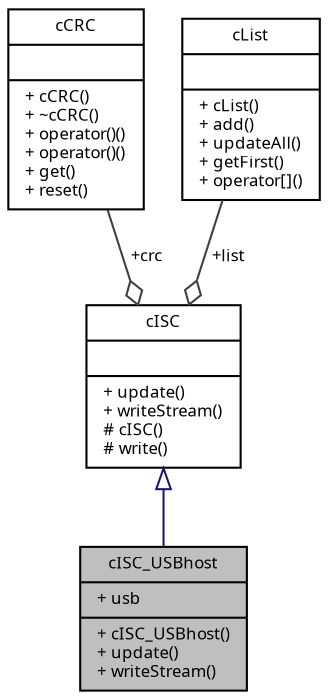 digraph "cISC_USBhost"
{
  edge [fontname="Sans",fontsize="8",labelfontname="Sans",labelfontsize="8"];
  node [fontname="Sans",fontsize="8",shape=record];
  Node1 [label="{cISC_USBhost\n|+ usb\l|+ cISC_USBhost()\l+ update()\l+ writeStream()\l}",height=0.2,width=0.4,color="black", fillcolor="grey75", style="filled", fontcolor="black"];
  Node2 -> Node1 [dir="back",color="midnightblue",fontsize="8",style="solid",arrowtail="onormal",fontname="Sans"];
  Node2 [label="{cISC\n||+ update()\l+ writeStream()\l# cISC()\l# write()\l}",height=0.2,width=0.4,color="black", fillcolor="white", style="filled",URL="$classc_i_s_c.html",tooltip="ISC transport base class. "];
  Node3 -> Node2 [color="grey25",fontsize="8",style="solid",label=" +crc" ,arrowhead="odiamond",fontname="Sans"];
  Node3 [label="{cCRC\n||+ cCRC()\l+ ~cCRC()\l+ operator()()\l+ operator()()\l+ get()\l+ reset()\l}",height=0.2,width=0.4,color="black", fillcolor="white", style="filled",URL="$classc_c_r_c.html",tooltip="16 bit cyclic redundancy check (CRC) calculation. "];
  Node4 -> Node2 [color="grey25",fontsize="8",style="solid",label=" +list" ,arrowhead="odiamond",fontname="Sans"];
  Node4 [label="{cList\n||+ cList()\l+ add()\l+ updateAll()\l+ getFirst()\l+ operator[]()\l}",height=0.2,width=0.4,color="black", fillcolor="white", style="filled",URL="$classc_list.html",tooltip="Base class for single linked lists. "];
}
